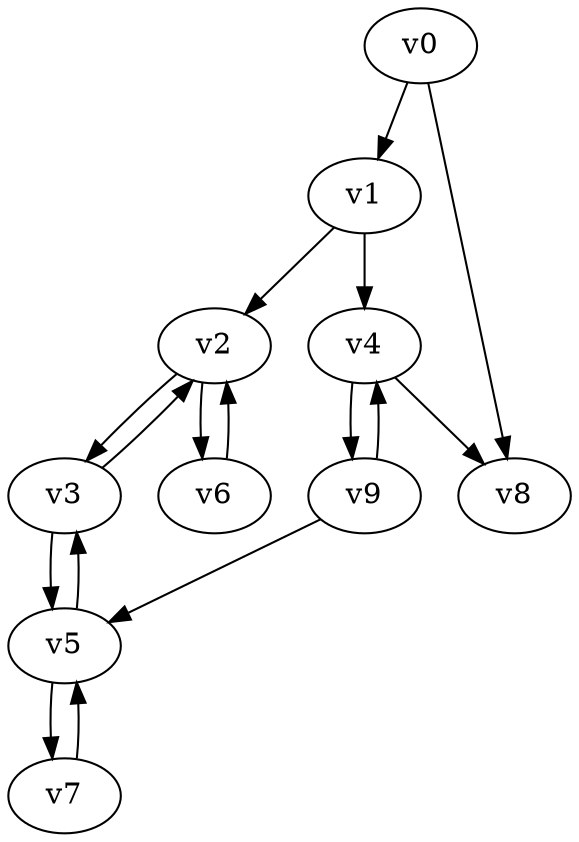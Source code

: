 digraph test012 {
    v0 [name="v0", player=0, weight=18];
    v1 [name="v1", player=1, weight=2];
    v2 [name="v2", player=0, weight=4];
    v3 [name="v3", player=1, weight=1];
    v4 [name="v4", player=0, weight=5];
    v5 [name="v5", player=1, weight=9];
    v6 [name="v6", player=0, weight=10];
    v7 [name="v7", player=1, weight=5];
    v8 [name="v8", player=0, weight=7];
    v9 [name="v9", player=1, weight=10];
    v0 -> v1;
    v1 -> v2;
    v2 -> v3;
    v3 -> v2;
    v1 -> v4;
    v3 -> v5;
    v5 -> v3;
    v2 -> v6;
    v6 -> v2;
    v5 -> v7;
    v7 -> v5;
    v4 -> v8;
    v4 -> v9;
    v9 -> v4;
    v0 -> v8;
    v9 -> v5;
}
